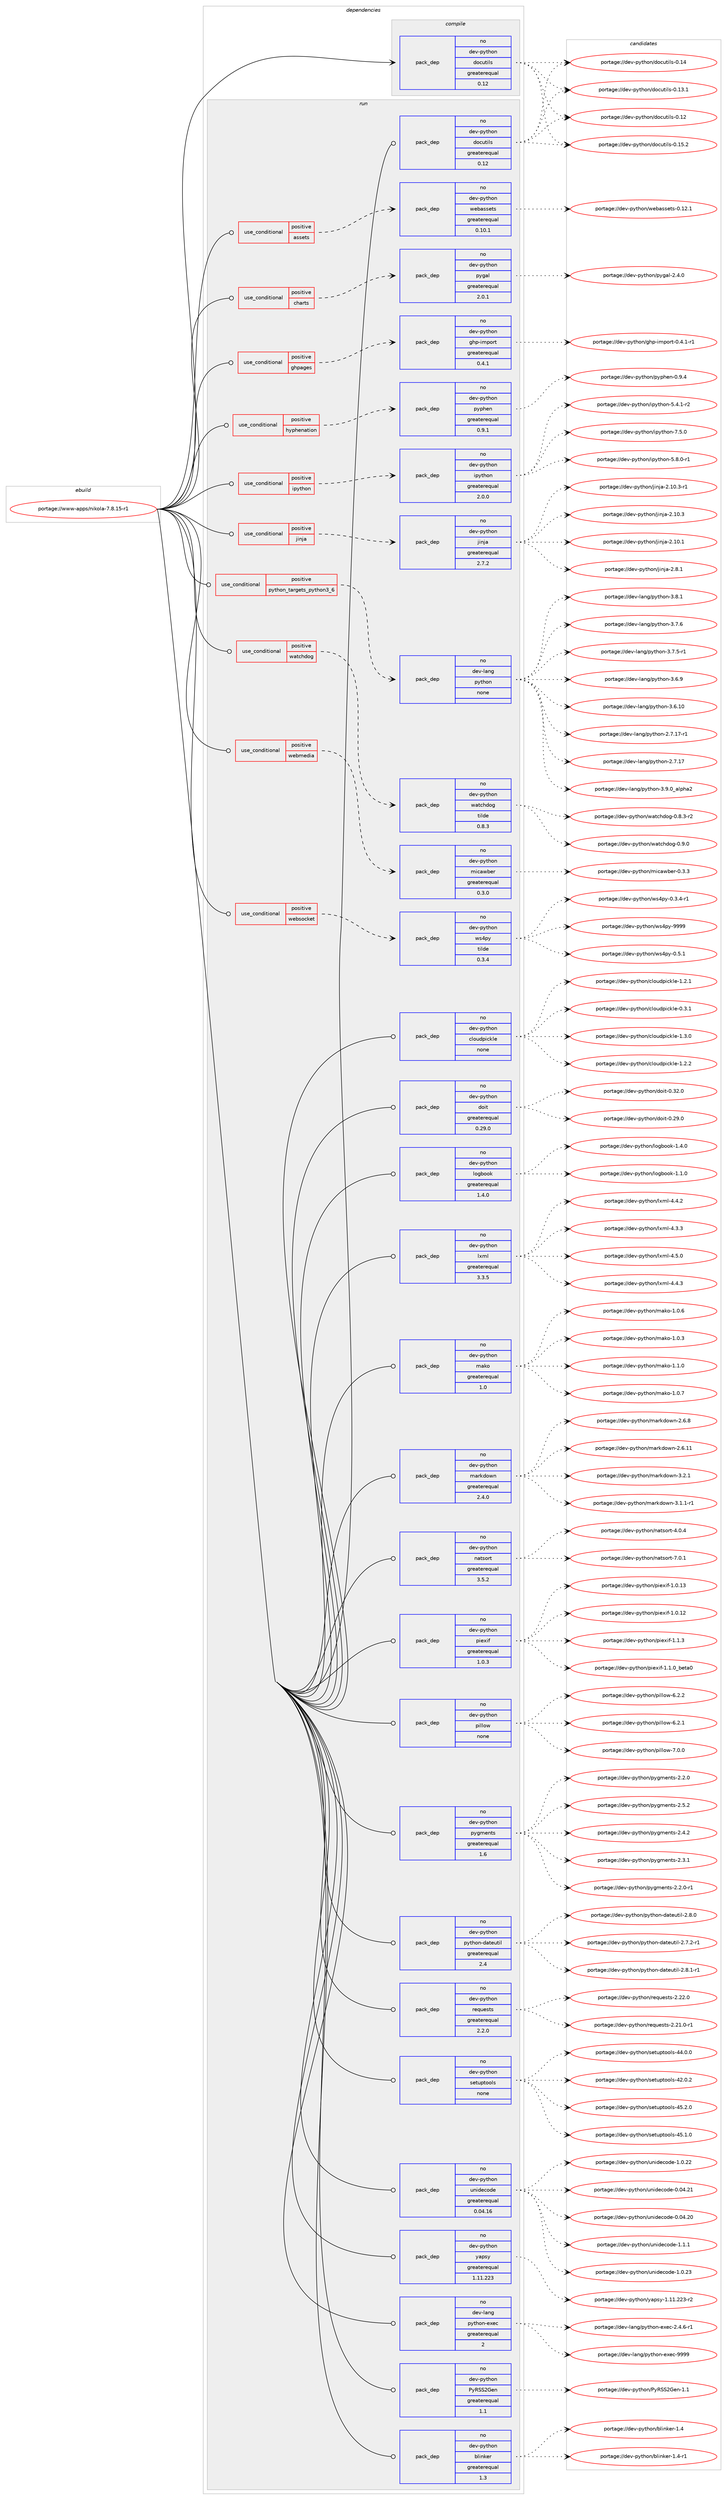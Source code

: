 digraph prolog {

# *************
# Graph options
# *************

newrank=true;
concentrate=true;
compound=true;
graph [rankdir=LR,fontname=Helvetica,fontsize=10,ranksep=1.5];#, ranksep=2.5, nodesep=0.2];
edge  [arrowhead=vee];
node  [fontname=Helvetica,fontsize=10];

# **********
# The ebuild
# **********

subgraph cluster_leftcol {
color=gray;
rank=same;
label=<<i>ebuild</i>>;
id [label="portage://www-apps/nikola-7.8.15-r1", color=red, width=4, href="../www-apps/nikola-7.8.15-r1.svg"];
}

# ****************
# The dependencies
# ****************

subgraph cluster_midcol {
color=gray;
label=<<i>dependencies</i>>;
subgraph cluster_compile {
fillcolor="#eeeeee";
style=filled;
label=<<i>compile</i>>;
subgraph pack27000 {
dependency33667 [label=<<TABLE BORDER="0" CELLBORDER="1" CELLSPACING="0" CELLPADDING="4" WIDTH="220"><TR><TD ROWSPAN="6" CELLPADDING="30">pack_dep</TD></TR><TR><TD WIDTH="110">no</TD></TR><TR><TD>dev-python</TD></TR><TR><TD>docutils</TD></TR><TR><TD>greaterequal</TD></TR><TR><TD>0.12</TD></TR></TABLE>>, shape=none, color=blue];
}
id:e -> dependency33667:w [weight=20,style="solid",arrowhead="vee"];
}
subgraph cluster_compileandrun {
fillcolor="#eeeeee";
style=filled;
label=<<i>compile and run</i>>;
}
subgraph cluster_run {
fillcolor="#eeeeee";
style=filled;
label=<<i>run</i>>;
subgraph cond6045 {
dependency33668 [label=<<TABLE BORDER="0" CELLBORDER="1" CELLSPACING="0" CELLPADDING="4"><TR><TD ROWSPAN="3" CELLPADDING="10">use_conditional</TD></TR><TR><TD>positive</TD></TR><TR><TD>assets</TD></TR></TABLE>>, shape=none, color=red];
subgraph pack27001 {
dependency33669 [label=<<TABLE BORDER="0" CELLBORDER="1" CELLSPACING="0" CELLPADDING="4" WIDTH="220"><TR><TD ROWSPAN="6" CELLPADDING="30">pack_dep</TD></TR><TR><TD WIDTH="110">no</TD></TR><TR><TD>dev-python</TD></TR><TR><TD>webassets</TD></TR><TR><TD>greaterequal</TD></TR><TR><TD>0.10.1</TD></TR></TABLE>>, shape=none, color=blue];
}
dependency33668:e -> dependency33669:w [weight=20,style="dashed",arrowhead="vee"];
}
id:e -> dependency33668:w [weight=20,style="solid",arrowhead="odot"];
subgraph cond6046 {
dependency33670 [label=<<TABLE BORDER="0" CELLBORDER="1" CELLSPACING="0" CELLPADDING="4"><TR><TD ROWSPAN="3" CELLPADDING="10">use_conditional</TD></TR><TR><TD>positive</TD></TR><TR><TD>charts</TD></TR></TABLE>>, shape=none, color=red];
subgraph pack27002 {
dependency33671 [label=<<TABLE BORDER="0" CELLBORDER="1" CELLSPACING="0" CELLPADDING="4" WIDTH="220"><TR><TD ROWSPAN="6" CELLPADDING="30">pack_dep</TD></TR><TR><TD WIDTH="110">no</TD></TR><TR><TD>dev-python</TD></TR><TR><TD>pygal</TD></TR><TR><TD>greaterequal</TD></TR><TR><TD>2.0.1</TD></TR></TABLE>>, shape=none, color=blue];
}
dependency33670:e -> dependency33671:w [weight=20,style="dashed",arrowhead="vee"];
}
id:e -> dependency33670:w [weight=20,style="solid",arrowhead="odot"];
subgraph cond6047 {
dependency33672 [label=<<TABLE BORDER="0" CELLBORDER="1" CELLSPACING="0" CELLPADDING="4"><TR><TD ROWSPAN="3" CELLPADDING="10">use_conditional</TD></TR><TR><TD>positive</TD></TR><TR><TD>ghpages</TD></TR></TABLE>>, shape=none, color=red];
subgraph pack27003 {
dependency33673 [label=<<TABLE BORDER="0" CELLBORDER="1" CELLSPACING="0" CELLPADDING="4" WIDTH="220"><TR><TD ROWSPAN="6" CELLPADDING="30">pack_dep</TD></TR><TR><TD WIDTH="110">no</TD></TR><TR><TD>dev-python</TD></TR><TR><TD>ghp-import</TD></TR><TR><TD>greaterequal</TD></TR><TR><TD>0.4.1</TD></TR></TABLE>>, shape=none, color=blue];
}
dependency33672:e -> dependency33673:w [weight=20,style="dashed",arrowhead="vee"];
}
id:e -> dependency33672:w [weight=20,style="solid",arrowhead="odot"];
subgraph cond6048 {
dependency33674 [label=<<TABLE BORDER="0" CELLBORDER="1" CELLSPACING="0" CELLPADDING="4"><TR><TD ROWSPAN="3" CELLPADDING="10">use_conditional</TD></TR><TR><TD>positive</TD></TR><TR><TD>hyphenation</TD></TR></TABLE>>, shape=none, color=red];
subgraph pack27004 {
dependency33675 [label=<<TABLE BORDER="0" CELLBORDER="1" CELLSPACING="0" CELLPADDING="4" WIDTH="220"><TR><TD ROWSPAN="6" CELLPADDING="30">pack_dep</TD></TR><TR><TD WIDTH="110">no</TD></TR><TR><TD>dev-python</TD></TR><TR><TD>pyphen</TD></TR><TR><TD>greaterequal</TD></TR><TR><TD>0.9.1</TD></TR></TABLE>>, shape=none, color=blue];
}
dependency33674:e -> dependency33675:w [weight=20,style="dashed",arrowhead="vee"];
}
id:e -> dependency33674:w [weight=20,style="solid",arrowhead="odot"];
subgraph cond6049 {
dependency33676 [label=<<TABLE BORDER="0" CELLBORDER="1" CELLSPACING="0" CELLPADDING="4"><TR><TD ROWSPAN="3" CELLPADDING="10">use_conditional</TD></TR><TR><TD>positive</TD></TR><TR><TD>ipython</TD></TR></TABLE>>, shape=none, color=red];
subgraph pack27005 {
dependency33677 [label=<<TABLE BORDER="0" CELLBORDER="1" CELLSPACING="0" CELLPADDING="4" WIDTH="220"><TR><TD ROWSPAN="6" CELLPADDING="30">pack_dep</TD></TR><TR><TD WIDTH="110">no</TD></TR><TR><TD>dev-python</TD></TR><TR><TD>ipython</TD></TR><TR><TD>greaterequal</TD></TR><TR><TD>2.0.0</TD></TR></TABLE>>, shape=none, color=blue];
}
dependency33676:e -> dependency33677:w [weight=20,style="dashed",arrowhead="vee"];
}
id:e -> dependency33676:w [weight=20,style="solid",arrowhead="odot"];
subgraph cond6050 {
dependency33678 [label=<<TABLE BORDER="0" CELLBORDER="1" CELLSPACING="0" CELLPADDING="4"><TR><TD ROWSPAN="3" CELLPADDING="10">use_conditional</TD></TR><TR><TD>positive</TD></TR><TR><TD>jinja</TD></TR></TABLE>>, shape=none, color=red];
subgraph pack27006 {
dependency33679 [label=<<TABLE BORDER="0" CELLBORDER="1" CELLSPACING="0" CELLPADDING="4" WIDTH="220"><TR><TD ROWSPAN="6" CELLPADDING="30">pack_dep</TD></TR><TR><TD WIDTH="110">no</TD></TR><TR><TD>dev-python</TD></TR><TR><TD>jinja</TD></TR><TR><TD>greaterequal</TD></TR><TR><TD>2.7.2</TD></TR></TABLE>>, shape=none, color=blue];
}
dependency33678:e -> dependency33679:w [weight=20,style="dashed",arrowhead="vee"];
}
id:e -> dependency33678:w [weight=20,style="solid",arrowhead="odot"];
subgraph cond6051 {
dependency33680 [label=<<TABLE BORDER="0" CELLBORDER="1" CELLSPACING="0" CELLPADDING="4"><TR><TD ROWSPAN="3" CELLPADDING="10">use_conditional</TD></TR><TR><TD>positive</TD></TR><TR><TD>python_targets_python3_6</TD></TR></TABLE>>, shape=none, color=red];
subgraph pack27007 {
dependency33681 [label=<<TABLE BORDER="0" CELLBORDER="1" CELLSPACING="0" CELLPADDING="4" WIDTH="220"><TR><TD ROWSPAN="6" CELLPADDING="30">pack_dep</TD></TR><TR><TD WIDTH="110">no</TD></TR><TR><TD>dev-lang</TD></TR><TR><TD>python</TD></TR><TR><TD>none</TD></TR><TR><TD></TD></TR></TABLE>>, shape=none, color=blue];
}
dependency33680:e -> dependency33681:w [weight=20,style="dashed",arrowhead="vee"];
}
id:e -> dependency33680:w [weight=20,style="solid",arrowhead="odot"];
subgraph cond6052 {
dependency33682 [label=<<TABLE BORDER="0" CELLBORDER="1" CELLSPACING="0" CELLPADDING="4"><TR><TD ROWSPAN="3" CELLPADDING="10">use_conditional</TD></TR><TR><TD>positive</TD></TR><TR><TD>watchdog</TD></TR></TABLE>>, shape=none, color=red];
subgraph pack27008 {
dependency33683 [label=<<TABLE BORDER="0" CELLBORDER="1" CELLSPACING="0" CELLPADDING="4" WIDTH="220"><TR><TD ROWSPAN="6" CELLPADDING="30">pack_dep</TD></TR><TR><TD WIDTH="110">no</TD></TR><TR><TD>dev-python</TD></TR><TR><TD>watchdog</TD></TR><TR><TD>tilde</TD></TR><TR><TD>0.8.3</TD></TR></TABLE>>, shape=none, color=blue];
}
dependency33682:e -> dependency33683:w [weight=20,style="dashed",arrowhead="vee"];
}
id:e -> dependency33682:w [weight=20,style="solid",arrowhead="odot"];
subgraph cond6053 {
dependency33684 [label=<<TABLE BORDER="0" CELLBORDER="1" CELLSPACING="0" CELLPADDING="4"><TR><TD ROWSPAN="3" CELLPADDING="10">use_conditional</TD></TR><TR><TD>positive</TD></TR><TR><TD>webmedia</TD></TR></TABLE>>, shape=none, color=red];
subgraph pack27009 {
dependency33685 [label=<<TABLE BORDER="0" CELLBORDER="1" CELLSPACING="0" CELLPADDING="4" WIDTH="220"><TR><TD ROWSPAN="6" CELLPADDING="30">pack_dep</TD></TR><TR><TD WIDTH="110">no</TD></TR><TR><TD>dev-python</TD></TR><TR><TD>micawber</TD></TR><TR><TD>greaterequal</TD></TR><TR><TD>0.3.0</TD></TR></TABLE>>, shape=none, color=blue];
}
dependency33684:e -> dependency33685:w [weight=20,style="dashed",arrowhead="vee"];
}
id:e -> dependency33684:w [weight=20,style="solid",arrowhead="odot"];
subgraph cond6054 {
dependency33686 [label=<<TABLE BORDER="0" CELLBORDER="1" CELLSPACING="0" CELLPADDING="4"><TR><TD ROWSPAN="3" CELLPADDING="10">use_conditional</TD></TR><TR><TD>positive</TD></TR><TR><TD>websocket</TD></TR></TABLE>>, shape=none, color=red];
subgraph pack27010 {
dependency33687 [label=<<TABLE BORDER="0" CELLBORDER="1" CELLSPACING="0" CELLPADDING="4" WIDTH="220"><TR><TD ROWSPAN="6" CELLPADDING="30">pack_dep</TD></TR><TR><TD WIDTH="110">no</TD></TR><TR><TD>dev-python</TD></TR><TR><TD>ws4py</TD></TR><TR><TD>tilde</TD></TR><TR><TD>0.3.4</TD></TR></TABLE>>, shape=none, color=blue];
}
dependency33686:e -> dependency33687:w [weight=20,style="dashed",arrowhead="vee"];
}
id:e -> dependency33686:w [weight=20,style="solid",arrowhead="odot"];
subgraph pack27011 {
dependency33688 [label=<<TABLE BORDER="0" CELLBORDER="1" CELLSPACING="0" CELLPADDING="4" WIDTH="220"><TR><TD ROWSPAN="6" CELLPADDING="30">pack_dep</TD></TR><TR><TD WIDTH="110">no</TD></TR><TR><TD>dev-lang</TD></TR><TR><TD>python-exec</TD></TR><TR><TD>greaterequal</TD></TR><TR><TD>2</TD></TR></TABLE>>, shape=none, color=blue];
}
id:e -> dependency33688:w [weight=20,style="solid",arrowhead="odot"];
subgraph pack27012 {
dependency33689 [label=<<TABLE BORDER="0" CELLBORDER="1" CELLSPACING="0" CELLPADDING="4" WIDTH="220"><TR><TD ROWSPAN="6" CELLPADDING="30">pack_dep</TD></TR><TR><TD WIDTH="110">no</TD></TR><TR><TD>dev-python</TD></TR><TR><TD>PyRSS2Gen</TD></TR><TR><TD>greaterequal</TD></TR><TR><TD>1.1</TD></TR></TABLE>>, shape=none, color=blue];
}
id:e -> dependency33689:w [weight=20,style="solid",arrowhead="odot"];
subgraph pack27013 {
dependency33690 [label=<<TABLE BORDER="0" CELLBORDER="1" CELLSPACING="0" CELLPADDING="4" WIDTH="220"><TR><TD ROWSPAN="6" CELLPADDING="30">pack_dep</TD></TR><TR><TD WIDTH="110">no</TD></TR><TR><TD>dev-python</TD></TR><TR><TD>blinker</TD></TR><TR><TD>greaterequal</TD></TR><TR><TD>1.3</TD></TR></TABLE>>, shape=none, color=blue];
}
id:e -> dependency33690:w [weight=20,style="solid",arrowhead="odot"];
subgraph pack27014 {
dependency33691 [label=<<TABLE BORDER="0" CELLBORDER="1" CELLSPACING="0" CELLPADDING="4" WIDTH="220"><TR><TD ROWSPAN="6" CELLPADDING="30">pack_dep</TD></TR><TR><TD WIDTH="110">no</TD></TR><TR><TD>dev-python</TD></TR><TR><TD>cloudpickle</TD></TR><TR><TD>none</TD></TR><TR><TD></TD></TR></TABLE>>, shape=none, color=blue];
}
id:e -> dependency33691:w [weight=20,style="solid",arrowhead="odot"];
subgraph pack27015 {
dependency33692 [label=<<TABLE BORDER="0" CELLBORDER="1" CELLSPACING="0" CELLPADDING="4" WIDTH="220"><TR><TD ROWSPAN="6" CELLPADDING="30">pack_dep</TD></TR><TR><TD WIDTH="110">no</TD></TR><TR><TD>dev-python</TD></TR><TR><TD>docutils</TD></TR><TR><TD>greaterequal</TD></TR><TR><TD>0.12</TD></TR></TABLE>>, shape=none, color=blue];
}
id:e -> dependency33692:w [weight=20,style="solid",arrowhead="odot"];
subgraph pack27016 {
dependency33693 [label=<<TABLE BORDER="0" CELLBORDER="1" CELLSPACING="0" CELLPADDING="4" WIDTH="220"><TR><TD ROWSPAN="6" CELLPADDING="30">pack_dep</TD></TR><TR><TD WIDTH="110">no</TD></TR><TR><TD>dev-python</TD></TR><TR><TD>doit</TD></TR><TR><TD>greaterequal</TD></TR><TR><TD>0.29.0</TD></TR></TABLE>>, shape=none, color=blue];
}
id:e -> dependency33693:w [weight=20,style="solid",arrowhead="odot"];
subgraph pack27017 {
dependency33694 [label=<<TABLE BORDER="0" CELLBORDER="1" CELLSPACING="0" CELLPADDING="4" WIDTH="220"><TR><TD ROWSPAN="6" CELLPADDING="30">pack_dep</TD></TR><TR><TD WIDTH="110">no</TD></TR><TR><TD>dev-python</TD></TR><TR><TD>logbook</TD></TR><TR><TD>greaterequal</TD></TR><TR><TD>1.4.0</TD></TR></TABLE>>, shape=none, color=blue];
}
id:e -> dependency33694:w [weight=20,style="solid",arrowhead="odot"];
subgraph pack27018 {
dependency33695 [label=<<TABLE BORDER="0" CELLBORDER="1" CELLSPACING="0" CELLPADDING="4" WIDTH="220"><TR><TD ROWSPAN="6" CELLPADDING="30">pack_dep</TD></TR><TR><TD WIDTH="110">no</TD></TR><TR><TD>dev-python</TD></TR><TR><TD>lxml</TD></TR><TR><TD>greaterequal</TD></TR><TR><TD>3.3.5</TD></TR></TABLE>>, shape=none, color=blue];
}
id:e -> dependency33695:w [weight=20,style="solid",arrowhead="odot"];
subgraph pack27019 {
dependency33696 [label=<<TABLE BORDER="0" CELLBORDER="1" CELLSPACING="0" CELLPADDING="4" WIDTH="220"><TR><TD ROWSPAN="6" CELLPADDING="30">pack_dep</TD></TR><TR><TD WIDTH="110">no</TD></TR><TR><TD>dev-python</TD></TR><TR><TD>mako</TD></TR><TR><TD>greaterequal</TD></TR><TR><TD>1.0</TD></TR></TABLE>>, shape=none, color=blue];
}
id:e -> dependency33696:w [weight=20,style="solid",arrowhead="odot"];
subgraph pack27020 {
dependency33697 [label=<<TABLE BORDER="0" CELLBORDER="1" CELLSPACING="0" CELLPADDING="4" WIDTH="220"><TR><TD ROWSPAN="6" CELLPADDING="30">pack_dep</TD></TR><TR><TD WIDTH="110">no</TD></TR><TR><TD>dev-python</TD></TR><TR><TD>markdown</TD></TR><TR><TD>greaterequal</TD></TR><TR><TD>2.4.0</TD></TR></TABLE>>, shape=none, color=blue];
}
id:e -> dependency33697:w [weight=20,style="solid",arrowhead="odot"];
subgraph pack27021 {
dependency33698 [label=<<TABLE BORDER="0" CELLBORDER="1" CELLSPACING="0" CELLPADDING="4" WIDTH="220"><TR><TD ROWSPAN="6" CELLPADDING="30">pack_dep</TD></TR><TR><TD WIDTH="110">no</TD></TR><TR><TD>dev-python</TD></TR><TR><TD>natsort</TD></TR><TR><TD>greaterequal</TD></TR><TR><TD>3.5.2</TD></TR></TABLE>>, shape=none, color=blue];
}
id:e -> dependency33698:w [weight=20,style="solid",arrowhead="odot"];
subgraph pack27022 {
dependency33699 [label=<<TABLE BORDER="0" CELLBORDER="1" CELLSPACING="0" CELLPADDING="4" WIDTH="220"><TR><TD ROWSPAN="6" CELLPADDING="30">pack_dep</TD></TR><TR><TD WIDTH="110">no</TD></TR><TR><TD>dev-python</TD></TR><TR><TD>piexif</TD></TR><TR><TD>greaterequal</TD></TR><TR><TD>1.0.3</TD></TR></TABLE>>, shape=none, color=blue];
}
id:e -> dependency33699:w [weight=20,style="solid",arrowhead="odot"];
subgraph pack27023 {
dependency33700 [label=<<TABLE BORDER="0" CELLBORDER="1" CELLSPACING="0" CELLPADDING="4" WIDTH="220"><TR><TD ROWSPAN="6" CELLPADDING="30">pack_dep</TD></TR><TR><TD WIDTH="110">no</TD></TR><TR><TD>dev-python</TD></TR><TR><TD>pillow</TD></TR><TR><TD>none</TD></TR><TR><TD></TD></TR></TABLE>>, shape=none, color=blue];
}
id:e -> dependency33700:w [weight=20,style="solid",arrowhead="odot"];
subgraph pack27024 {
dependency33701 [label=<<TABLE BORDER="0" CELLBORDER="1" CELLSPACING="0" CELLPADDING="4" WIDTH="220"><TR><TD ROWSPAN="6" CELLPADDING="30">pack_dep</TD></TR><TR><TD WIDTH="110">no</TD></TR><TR><TD>dev-python</TD></TR><TR><TD>pygments</TD></TR><TR><TD>greaterequal</TD></TR><TR><TD>1.6</TD></TR></TABLE>>, shape=none, color=blue];
}
id:e -> dependency33701:w [weight=20,style="solid",arrowhead="odot"];
subgraph pack27025 {
dependency33702 [label=<<TABLE BORDER="0" CELLBORDER="1" CELLSPACING="0" CELLPADDING="4" WIDTH="220"><TR><TD ROWSPAN="6" CELLPADDING="30">pack_dep</TD></TR><TR><TD WIDTH="110">no</TD></TR><TR><TD>dev-python</TD></TR><TR><TD>python-dateutil</TD></TR><TR><TD>greaterequal</TD></TR><TR><TD>2.4</TD></TR></TABLE>>, shape=none, color=blue];
}
id:e -> dependency33702:w [weight=20,style="solid",arrowhead="odot"];
subgraph pack27026 {
dependency33703 [label=<<TABLE BORDER="0" CELLBORDER="1" CELLSPACING="0" CELLPADDING="4" WIDTH="220"><TR><TD ROWSPAN="6" CELLPADDING="30">pack_dep</TD></TR><TR><TD WIDTH="110">no</TD></TR><TR><TD>dev-python</TD></TR><TR><TD>requests</TD></TR><TR><TD>greaterequal</TD></TR><TR><TD>2.2.0</TD></TR></TABLE>>, shape=none, color=blue];
}
id:e -> dependency33703:w [weight=20,style="solid",arrowhead="odot"];
subgraph pack27027 {
dependency33704 [label=<<TABLE BORDER="0" CELLBORDER="1" CELLSPACING="0" CELLPADDING="4" WIDTH="220"><TR><TD ROWSPAN="6" CELLPADDING="30">pack_dep</TD></TR><TR><TD WIDTH="110">no</TD></TR><TR><TD>dev-python</TD></TR><TR><TD>setuptools</TD></TR><TR><TD>none</TD></TR><TR><TD></TD></TR></TABLE>>, shape=none, color=blue];
}
id:e -> dependency33704:w [weight=20,style="solid",arrowhead="odot"];
subgraph pack27028 {
dependency33705 [label=<<TABLE BORDER="0" CELLBORDER="1" CELLSPACING="0" CELLPADDING="4" WIDTH="220"><TR><TD ROWSPAN="6" CELLPADDING="30">pack_dep</TD></TR><TR><TD WIDTH="110">no</TD></TR><TR><TD>dev-python</TD></TR><TR><TD>unidecode</TD></TR><TR><TD>greaterequal</TD></TR><TR><TD>0.04.16</TD></TR></TABLE>>, shape=none, color=blue];
}
id:e -> dependency33705:w [weight=20,style="solid",arrowhead="odot"];
subgraph pack27029 {
dependency33706 [label=<<TABLE BORDER="0" CELLBORDER="1" CELLSPACING="0" CELLPADDING="4" WIDTH="220"><TR><TD ROWSPAN="6" CELLPADDING="30">pack_dep</TD></TR><TR><TD WIDTH="110">no</TD></TR><TR><TD>dev-python</TD></TR><TR><TD>yapsy</TD></TR><TR><TD>greaterequal</TD></TR><TR><TD>1.11.223</TD></TR></TABLE>>, shape=none, color=blue];
}
id:e -> dependency33706:w [weight=20,style="solid",arrowhead="odot"];
}
}

# **************
# The candidates
# **************

subgraph cluster_choices {
rank=same;
color=gray;
label=<<i>candidates</i>>;

subgraph choice27000 {
color=black;
nodesep=1;
choice10010111845112121116104111110471001119911711610510811545484649534650 [label="portage://dev-python/docutils-0.15.2", color=red, width=4,href="../dev-python/docutils-0.15.2.svg"];
choice1001011184511212111610411111047100111991171161051081154548464952 [label="portage://dev-python/docutils-0.14", color=red, width=4,href="../dev-python/docutils-0.14.svg"];
choice10010111845112121116104111110471001119911711610510811545484649514649 [label="portage://dev-python/docutils-0.13.1", color=red, width=4,href="../dev-python/docutils-0.13.1.svg"];
choice1001011184511212111610411111047100111991171161051081154548464950 [label="portage://dev-python/docutils-0.12", color=red, width=4,href="../dev-python/docutils-0.12.svg"];
dependency33667:e -> choice10010111845112121116104111110471001119911711610510811545484649534650:w [style=dotted,weight="100"];
dependency33667:e -> choice1001011184511212111610411111047100111991171161051081154548464952:w [style=dotted,weight="100"];
dependency33667:e -> choice10010111845112121116104111110471001119911711610510811545484649514649:w [style=dotted,weight="100"];
dependency33667:e -> choice1001011184511212111610411111047100111991171161051081154548464950:w [style=dotted,weight="100"];
}
subgraph choice27001 {
color=black;
nodesep=1;
choice1001011184511212111610411111047119101989711511510111611545484649504649 [label="portage://dev-python/webassets-0.12.1", color=red, width=4,href="../dev-python/webassets-0.12.1.svg"];
dependency33669:e -> choice1001011184511212111610411111047119101989711511510111611545484649504649:w [style=dotted,weight="100"];
}
subgraph choice27002 {
color=black;
nodesep=1;
choice100101118451121211161041111104711212110397108455046524648 [label="portage://dev-python/pygal-2.4.0", color=red, width=4,href="../dev-python/pygal-2.4.0.svg"];
dependency33671:e -> choice100101118451121211161041111104711212110397108455046524648:w [style=dotted,weight="100"];
}
subgraph choice27003 {
color=black;
nodesep=1;
choice1001011184511212111610411111047103104112451051091121111141164548465246494511449 [label="portage://dev-python/ghp-import-0.4.1-r1", color=red, width=4,href="../dev-python/ghp-import-0.4.1-r1.svg"];
dependency33673:e -> choice1001011184511212111610411111047103104112451051091121111141164548465246494511449:w [style=dotted,weight="100"];
}
subgraph choice27004 {
color=black;
nodesep=1;
choice1001011184511212111610411111047112121112104101110454846574652 [label="portage://dev-python/pyphen-0.9.4", color=red, width=4,href="../dev-python/pyphen-0.9.4.svg"];
dependency33675:e -> choice1001011184511212111610411111047112121112104101110454846574652:w [style=dotted,weight="100"];
}
subgraph choice27005 {
color=black;
nodesep=1;
choice1001011184511212111610411111047105112121116104111110455546534648 [label="portage://dev-python/ipython-7.5.0", color=red, width=4,href="../dev-python/ipython-7.5.0.svg"];
choice10010111845112121116104111110471051121211161041111104553465646484511449 [label="portage://dev-python/ipython-5.8.0-r1", color=red, width=4,href="../dev-python/ipython-5.8.0-r1.svg"];
choice10010111845112121116104111110471051121211161041111104553465246494511450 [label="portage://dev-python/ipython-5.4.1-r2", color=red, width=4,href="../dev-python/ipython-5.4.1-r2.svg"];
dependency33677:e -> choice1001011184511212111610411111047105112121116104111110455546534648:w [style=dotted,weight="100"];
dependency33677:e -> choice10010111845112121116104111110471051121211161041111104553465646484511449:w [style=dotted,weight="100"];
dependency33677:e -> choice10010111845112121116104111110471051121211161041111104553465246494511450:w [style=dotted,weight="100"];
}
subgraph choice27006 {
color=black;
nodesep=1;
choice100101118451121211161041111104710610511010697455046564649 [label="portage://dev-python/jinja-2.8.1", color=red, width=4,href="../dev-python/jinja-2.8.1.svg"];
choice100101118451121211161041111104710610511010697455046494846514511449 [label="portage://dev-python/jinja-2.10.3-r1", color=red, width=4,href="../dev-python/jinja-2.10.3-r1.svg"];
choice10010111845112121116104111110471061051101069745504649484651 [label="portage://dev-python/jinja-2.10.3", color=red, width=4,href="../dev-python/jinja-2.10.3.svg"];
choice10010111845112121116104111110471061051101069745504649484649 [label="portage://dev-python/jinja-2.10.1", color=red, width=4,href="../dev-python/jinja-2.10.1.svg"];
dependency33679:e -> choice100101118451121211161041111104710610511010697455046564649:w [style=dotted,weight="100"];
dependency33679:e -> choice100101118451121211161041111104710610511010697455046494846514511449:w [style=dotted,weight="100"];
dependency33679:e -> choice10010111845112121116104111110471061051101069745504649484651:w [style=dotted,weight="100"];
dependency33679:e -> choice10010111845112121116104111110471061051101069745504649484649:w [style=dotted,weight="100"];
}
subgraph choice27007 {
color=black;
nodesep=1;
choice10010111845108971101034711212111610411111045514657464895971081121049750 [label="portage://dev-lang/python-3.9.0_alpha2", color=red, width=4,href="../dev-lang/python-3.9.0_alpha2.svg"];
choice100101118451089711010347112121116104111110455146564649 [label="portage://dev-lang/python-3.8.1", color=red, width=4,href="../dev-lang/python-3.8.1.svg"];
choice100101118451089711010347112121116104111110455146554654 [label="portage://dev-lang/python-3.7.6", color=red, width=4,href="../dev-lang/python-3.7.6.svg"];
choice1001011184510897110103471121211161041111104551465546534511449 [label="portage://dev-lang/python-3.7.5-r1", color=red, width=4,href="../dev-lang/python-3.7.5-r1.svg"];
choice100101118451089711010347112121116104111110455146544657 [label="portage://dev-lang/python-3.6.9", color=red, width=4,href="../dev-lang/python-3.6.9.svg"];
choice10010111845108971101034711212111610411111045514654464948 [label="portage://dev-lang/python-3.6.10", color=red, width=4,href="../dev-lang/python-3.6.10.svg"];
choice100101118451089711010347112121116104111110455046554649554511449 [label="portage://dev-lang/python-2.7.17-r1", color=red, width=4,href="../dev-lang/python-2.7.17-r1.svg"];
choice10010111845108971101034711212111610411111045504655464955 [label="portage://dev-lang/python-2.7.17", color=red, width=4,href="../dev-lang/python-2.7.17.svg"];
dependency33681:e -> choice10010111845108971101034711212111610411111045514657464895971081121049750:w [style=dotted,weight="100"];
dependency33681:e -> choice100101118451089711010347112121116104111110455146564649:w [style=dotted,weight="100"];
dependency33681:e -> choice100101118451089711010347112121116104111110455146554654:w [style=dotted,weight="100"];
dependency33681:e -> choice1001011184510897110103471121211161041111104551465546534511449:w [style=dotted,weight="100"];
dependency33681:e -> choice100101118451089711010347112121116104111110455146544657:w [style=dotted,weight="100"];
dependency33681:e -> choice10010111845108971101034711212111610411111045514654464948:w [style=dotted,weight="100"];
dependency33681:e -> choice100101118451089711010347112121116104111110455046554649554511449:w [style=dotted,weight="100"];
dependency33681:e -> choice10010111845108971101034711212111610411111045504655464955:w [style=dotted,weight="100"];
}
subgraph choice27008 {
color=black;
nodesep=1;
choice10010111845112121116104111110471199711699104100111103454846574648 [label="portage://dev-python/watchdog-0.9.0", color=red, width=4,href="../dev-python/watchdog-0.9.0.svg"];
choice100101118451121211161041111104711997116991041001111034548465646514511450 [label="portage://dev-python/watchdog-0.8.3-r2", color=red, width=4,href="../dev-python/watchdog-0.8.3-r2.svg"];
dependency33683:e -> choice10010111845112121116104111110471199711699104100111103454846574648:w [style=dotted,weight="100"];
dependency33683:e -> choice100101118451121211161041111104711997116991041001111034548465646514511450:w [style=dotted,weight="100"];
}
subgraph choice27009 {
color=black;
nodesep=1;
choice1001011184511212111610411111047109105999711998101114454846514651 [label="portage://dev-python/micawber-0.3.3", color=red, width=4,href="../dev-python/micawber-0.3.3.svg"];
dependency33685:e -> choice1001011184511212111610411111047109105999711998101114454846514651:w [style=dotted,weight="100"];
}
subgraph choice27010 {
color=black;
nodesep=1;
choice1001011184511212111610411111047119115521121214557575757 [label="portage://dev-python/ws4py-9999", color=red, width=4,href="../dev-python/ws4py-9999.svg"];
choice100101118451121211161041111104711911552112121454846534649 [label="portage://dev-python/ws4py-0.5.1", color=red, width=4,href="../dev-python/ws4py-0.5.1.svg"];
choice1001011184511212111610411111047119115521121214548465146524511449 [label="portage://dev-python/ws4py-0.3.4-r1", color=red, width=4,href="../dev-python/ws4py-0.3.4-r1.svg"];
dependency33687:e -> choice1001011184511212111610411111047119115521121214557575757:w [style=dotted,weight="100"];
dependency33687:e -> choice100101118451121211161041111104711911552112121454846534649:w [style=dotted,weight="100"];
dependency33687:e -> choice1001011184511212111610411111047119115521121214548465146524511449:w [style=dotted,weight="100"];
}
subgraph choice27011 {
color=black;
nodesep=1;
choice10010111845108971101034711212111610411111045101120101994557575757 [label="portage://dev-lang/python-exec-9999", color=red, width=4,href="../dev-lang/python-exec-9999.svg"];
choice10010111845108971101034711212111610411111045101120101994550465246544511449 [label="portage://dev-lang/python-exec-2.4.6-r1", color=red, width=4,href="../dev-lang/python-exec-2.4.6-r1.svg"];
dependency33688:e -> choice10010111845108971101034711212111610411111045101120101994557575757:w [style=dotted,weight="100"];
dependency33688:e -> choice10010111845108971101034711212111610411111045101120101994550465246544511449:w [style=dotted,weight="100"];
}
subgraph choice27012 {
color=black;
nodesep=1;
choice100101118451121211161041111104780121828383507110111045494649 [label="portage://dev-python/PyRSS2Gen-1.1", color=red, width=4,href="../dev-python/PyRSS2Gen-1.1.svg"];
dependency33689:e -> choice100101118451121211161041111104780121828383507110111045494649:w [style=dotted,weight="100"];
}
subgraph choice27013 {
color=black;
nodesep=1;
choice100101118451121211161041111104798108105110107101114454946524511449 [label="portage://dev-python/blinker-1.4-r1", color=red, width=4,href="../dev-python/blinker-1.4-r1.svg"];
choice10010111845112121116104111110479810810511010710111445494652 [label="portage://dev-python/blinker-1.4", color=red, width=4,href="../dev-python/blinker-1.4.svg"];
dependency33690:e -> choice100101118451121211161041111104798108105110107101114454946524511449:w [style=dotted,weight="100"];
dependency33690:e -> choice10010111845112121116104111110479810810511010710111445494652:w [style=dotted,weight="100"];
}
subgraph choice27014 {
color=black;
nodesep=1;
choice10010111845112121116104111110479910811111710011210599107108101454946514648 [label="portage://dev-python/cloudpickle-1.3.0", color=red, width=4,href="../dev-python/cloudpickle-1.3.0.svg"];
choice10010111845112121116104111110479910811111710011210599107108101454946504650 [label="portage://dev-python/cloudpickle-1.2.2", color=red, width=4,href="../dev-python/cloudpickle-1.2.2.svg"];
choice10010111845112121116104111110479910811111710011210599107108101454946504649 [label="portage://dev-python/cloudpickle-1.2.1", color=red, width=4,href="../dev-python/cloudpickle-1.2.1.svg"];
choice10010111845112121116104111110479910811111710011210599107108101454846514649 [label="portage://dev-python/cloudpickle-0.3.1", color=red, width=4,href="../dev-python/cloudpickle-0.3.1.svg"];
dependency33691:e -> choice10010111845112121116104111110479910811111710011210599107108101454946514648:w [style=dotted,weight="100"];
dependency33691:e -> choice10010111845112121116104111110479910811111710011210599107108101454946504650:w [style=dotted,weight="100"];
dependency33691:e -> choice10010111845112121116104111110479910811111710011210599107108101454946504649:w [style=dotted,weight="100"];
dependency33691:e -> choice10010111845112121116104111110479910811111710011210599107108101454846514649:w [style=dotted,weight="100"];
}
subgraph choice27015 {
color=black;
nodesep=1;
choice10010111845112121116104111110471001119911711610510811545484649534650 [label="portage://dev-python/docutils-0.15.2", color=red, width=4,href="../dev-python/docutils-0.15.2.svg"];
choice1001011184511212111610411111047100111991171161051081154548464952 [label="portage://dev-python/docutils-0.14", color=red, width=4,href="../dev-python/docutils-0.14.svg"];
choice10010111845112121116104111110471001119911711610510811545484649514649 [label="portage://dev-python/docutils-0.13.1", color=red, width=4,href="../dev-python/docutils-0.13.1.svg"];
choice1001011184511212111610411111047100111991171161051081154548464950 [label="portage://dev-python/docutils-0.12", color=red, width=4,href="../dev-python/docutils-0.12.svg"];
dependency33692:e -> choice10010111845112121116104111110471001119911711610510811545484649534650:w [style=dotted,weight="100"];
dependency33692:e -> choice1001011184511212111610411111047100111991171161051081154548464952:w [style=dotted,weight="100"];
dependency33692:e -> choice10010111845112121116104111110471001119911711610510811545484649514649:w [style=dotted,weight="100"];
dependency33692:e -> choice1001011184511212111610411111047100111991171161051081154548464950:w [style=dotted,weight="100"];
}
subgraph choice27016 {
color=black;
nodesep=1;
choice100101118451121211161041111104710011110511645484651504648 [label="portage://dev-python/doit-0.32.0", color=red, width=4,href="../dev-python/doit-0.32.0.svg"];
choice100101118451121211161041111104710011110511645484650574648 [label="portage://dev-python/doit-0.29.0", color=red, width=4,href="../dev-python/doit-0.29.0.svg"];
dependency33693:e -> choice100101118451121211161041111104710011110511645484651504648:w [style=dotted,weight="100"];
dependency33693:e -> choice100101118451121211161041111104710011110511645484650574648:w [style=dotted,weight="100"];
}
subgraph choice27017 {
color=black;
nodesep=1;
choice100101118451121211161041111104710811110398111111107454946524648 [label="portage://dev-python/logbook-1.4.0", color=red, width=4,href="../dev-python/logbook-1.4.0.svg"];
choice100101118451121211161041111104710811110398111111107454946494648 [label="portage://dev-python/logbook-1.1.0", color=red, width=4,href="../dev-python/logbook-1.1.0.svg"];
dependency33694:e -> choice100101118451121211161041111104710811110398111111107454946524648:w [style=dotted,weight="100"];
dependency33694:e -> choice100101118451121211161041111104710811110398111111107454946494648:w [style=dotted,weight="100"];
}
subgraph choice27018 {
color=black;
nodesep=1;
choice1001011184511212111610411111047108120109108455246534648 [label="portage://dev-python/lxml-4.5.0", color=red, width=4,href="../dev-python/lxml-4.5.0.svg"];
choice1001011184511212111610411111047108120109108455246524651 [label="portage://dev-python/lxml-4.4.3", color=red, width=4,href="../dev-python/lxml-4.4.3.svg"];
choice1001011184511212111610411111047108120109108455246524650 [label="portage://dev-python/lxml-4.4.2", color=red, width=4,href="../dev-python/lxml-4.4.2.svg"];
choice1001011184511212111610411111047108120109108455246514651 [label="portage://dev-python/lxml-4.3.3", color=red, width=4,href="../dev-python/lxml-4.3.3.svg"];
dependency33695:e -> choice1001011184511212111610411111047108120109108455246534648:w [style=dotted,weight="100"];
dependency33695:e -> choice1001011184511212111610411111047108120109108455246524651:w [style=dotted,weight="100"];
dependency33695:e -> choice1001011184511212111610411111047108120109108455246524650:w [style=dotted,weight="100"];
dependency33695:e -> choice1001011184511212111610411111047108120109108455246514651:w [style=dotted,weight="100"];
}
subgraph choice27019 {
color=black;
nodesep=1;
choice100101118451121211161041111104710997107111454946494648 [label="portage://dev-python/mako-1.1.0", color=red, width=4,href="../dev-python/mako-1.1.0.svg"];
choice100101118451121211161041111104710997107111454946484655 [label="portage://dev-python/mako-1.0.7", color=red, width=4,href="../dev-python/mako-1.0.7.svg"];
choice100101118451121211161041111104710997107111454946484654 [label="portage://dev-python/mako-1.0.6", color=red, width=4,href="../dev-python/mako-1.0.6.svg"];
choice100101118451121211161041111104710997107111454946484651 [label="portage://dev-python/mako-1.0.3", color=red, width=4,href="../dev-python/mako-1.0.3.svg"];
dependency33696:e -> choice100101118451121211161041111104710997107111454946494648:w [style=dotted,weight="100"];
dependency33696:e -> choice100101118451121211161041111104710997107111454946484655:w [style=dotted,weight="100"];
dependency33696:e -> choice100101118451121211161041111104710997107111454946484654:w [style=dotted,weight="100"];
dependency33696:e -> choice100101118451121211161041111104710997107111454946484651:w [style=dotted,weight="100"];
}
subgraph choice27020 {
color=black;
nodesep=1;
choice100101118451121211161041111104710997114107100111119110455146504649 [label="portage://dev-python/markdown-3.2.1", color=red, width=4,href="../dev-python/markdown-3.2.1.svg"];
choice1001011184511212111610411111047109971141071001111191104551464946494511449 [label="portage://dev-python/markdown-3.1.1-r1", color=red, width=4,href="../dev-python/markdown-3.1.1-r1.svg"];
choice100101118451121211161041111104710997114107100111119110455046544656 [label="portage://dev-python/markdown-2.6.8", color=red, width=4,href="../dev-python/markdown-2.6.8.svg"];
choice10010111845112121116104111110471099711410710011111911045504654464949 [label="portage://dev-python/markdown-2.6.11", color=red, width=4,href="../dev-python/markdown-2.6.11.svg"];
dependency33697:e -> choice100101118451121211161041111104710997114107100111119110455146504649:w [style=dotted,weight="100"];
dependency33697:e -> choice1001011184511212111610411111047109971141071001111191104551464946494511449:w [style=dotted,weight="100"];
dependency33697:e -> choice100101118451121211161041111104710997114107100111119110455046544656:w [style=dotted,weight="100"];
dependency33697:e -> choice10010111845112121116104111110471099711410710011111911045504654464949:w [style=dotted,weight="100"];
}
subgraph choice27021 {
color=black;
nodesep=1;
choice100101118451121211161041111104711097116115111114116455546484649 [label="portage://dev-python/natsort-7.0.1", color=red, width=4,href="../dev-python/natsort-7.0.1.svg"];
choice100101118451121211161041111104711097116115111114116455246484652 [label="portage://dev-python/natsort-4.0.4", color=red, width=4,href="../dev-python/natsort-4.0.4.svg"];
dependency33698:e -> choice100101118451121211161041111104711097116115111114116455546484649:w [style=dotted,weight="100"];
dependency33698:e -> choice100101118451121211161041111104711097116115111114116455246484652:w [style=dotted,weight="100"];
}
subgraph choice27022 {
color=black;
nodesep=1;
choice1001011184511212111610411111047112105101120105102454946494651 [label="portage://dev-python/piexif-1.1.3", color=red, width=4,href="../dev-python/piexif-1.1.3.svg"];
choice100101118451121211161041111104711210510112010510245494649464895981011169748 [label="portage://dev-python/piexif-1.1.0_beta0", color=red, width=4,href="../dev-python/piexif-1.1.0_beta0.svg"];
choice100101118451121211161041111104711210510112010510245494648464951 [label="portage://dev-python/piexif-1.0.13", color=red, width=4,href="../dev-python/piexif-1.0.13.svg"];
choice100101118451121211161041111104711210510112010510245494648464950 [label="portage://dev-python/piexif-1.0.12", color=red, width=4,href="../dev-python/piexif-1.0.12.svg"];
dependency33699:e -> choice1001011184511212111610411111047112105101120105102454946494651:w [style=dotted,weight="100"];
dependency33699:e -> choice100101118451121211161041111104711210510112010510245494649464895981011169748:w [style=dotted,weight="100"];
dependency33699:e -> choice100101118451121211161041111104711210510112010510245494648464951:w [style=dotted,weight="100"];
dependency33699:e -> choice100101118451121211161041111104711210510112010510245494648464950:w [style=dotted,weight="100"];
}
subgraph choice27023 {
color=black;
nodesep=1;
choice1001011184511212111610411111047112105108108111119455546484648 [label="portage://dev-python/pillow-7.0.0", color=red, width=4,href="../dev-python/pillow-7.0.0.svg"];
choice1001011184511212111610411111047112105108108111119455446504650 [label="portage://dev-python/pillow-6.2.2", color=red, width=4,href="../dev-python/pillow-6.2.2.svg"];
choice1001011184511212111610411111047112105108108111119455446504649 [label="portage://dev-python/pillow-6.2.1", color=red, width=4,href="../dev-python/pillow-6.2.1.svg"];
dependency33700:e -> choice1001011184511212111610411111047112105108108111119455546484648:w [style=dotted,weight="100"];
dependency33700:e -> choice1001011184511212111610411111047112105108108111119455446504650:w [style=dotted,weight="100"];
dependency33700:e -> choice1001011184511212111610411111047112105108108111119455446504649:w [style=dotted,weight="100"];
}
subgraph choice27024 {
color=black;
nodesep=1;
choice1001011184511212111610411111047112121103109101110116115455046534650 [label="portage://dev-python/pygments-2.5.2", color=red, width=4,href="../dev-python/pygments-2.5.2.svg"];
choice1001011184511212111610411111047112121103109101110116115455046524650 [label="portage://dev-python/pygments-2.4.2", color=red, width=4,href="../dev-python/pygments-2.4.2.svg"];
choice1001011184511212111610411111047112121103109101110116115455046514649 [label="portage://dev-python/pygments-2.3.1", color=red, width=4,href="../dev-python/pygments-2.3.1.svg"];
choice10010111845112121116104111110471121211031091011101161154550465046484511449 [label="portage://dev-python/pygments-2.2.0-r1", color=red, width=4,href="../dev-python/pygments-2.2.0-r1.svg"];
choice1001011184511212111610411111047112121103109101110116115455046504648 [label="portage://dev-python/pygments-2.2.0", color=red, width=4,href="../dev-python/pygments-2.2.0.svg"];
dependency33701:e -> choice1001011184511212111610411111047112121103109101110116115455046534650:w [style=dotted,weight="100"];
dependency33701:e -> choice1001011184511212111610411111047112121103109101110116115455046524650:w [style=dotted,weight="100"];
dependency33701:e -> choice1001011184511212111610411111047112121103109101110116115455046514649:w [style=dotted,weight="100"];
dependency33701:e -> choice10010111845112121116104111110471121211031091011101161154550465046484511449:w [style=dotted,weight="100"];
dependency33701:e -> choice1001011184511212111610411111047112121103109101110116115455046504648:w [style=dotted,weight="100"];
}
subgraph choice27025 {
color=black;
nodesep=1;
choice100101118451121211161041111104711212111610411111045100971161011171161051084550465646494511449 [label="portage://dev-python/python-dateutil-2.8.1-r1", color=red, width=4,href="../dev-python/python-dateutil-2.8.1-r1.svg"];
choice10010111845112121116104111110471121211161041111104510097116101117116105108455046564648 [label="portage://dev-python/python-dateutil-2.8.0", color=red, width=4,href="../dev-python/python-dateutil-2.8.0.svg"];
choice100101118451121211161041111104711212111610411111045100971161011171161051084550465546504511449 [label="portage://dev-python/python-dateutil-2.7.2-r1", color=red, width=4,href="../dev-python/python-dateutil-2.7.2-r1.svg"];
dependency33702:e -> choice100101118451121211161041111104711212111610411111045100971161011171161051084550465646494511449:w [style=dotted,weight="100"];
dependency33702:e -> choice10010111845112121116104111110471121211161041111104510097116101117116105108455046564648:w [style=dotted,weight="100"];
dependency33702:e -> choice100101118451121211161041111104711212111610411111045100971161011171161051084550465546504511449:w [style=dotted,weight="100"];
}
subgraph choice27026 {
color=black;
nodesep=1;
choice100101118451121211161041111104711410111311710111511611545504650504648 [label="portage://dev-python/requests-2.22.0", color=red, width=4,href="../dev-python/requests-2.22.0.svg"];
choice1001011184511212111610411111047114101113117101115116115455046504946484511449 [label="portage://dev-python/requests-2.21.0-r1", color=red, width=4,href="../dev-python/requests-2.21.0-r1.svg"];
dependency33703:e -> choice100101118451121211161041111104711410111311710111511611545504650504648:w [style=dotted,weight="100"];
dependency33703:e -> choice1001011184511212111610411111047114101113117101115116115455046504946484511449:w [style=dotted,weight="100"];
}
subgraph choice27027 {
color=black;
nodesep=1;
choice100101118451121211161041111104711510111611711211611111110811545525346504648 [label="portage://dev-python/setuptools-45.2.0", color=red, width=4,href="../dev-python/setuptools-45.2.0.svg"];
choice100101118451121211161041111104711510111611711211611111110811545525346494648 [label="portage://dev-python/setuptools-45.1.0", color=red, width=4,href="../dev-python/setuptools-45.1.0.svg"];
choice100101118451121211161041111104711510111611711211611111110811545525246484648 [label="portage://dev-python/setuptools-44.0.0", color=red, width=4,href="../dev-python/setuptools-44.0.0.svg"];
choice100101118451121211161041111104711510111611711211611111110811545525046484650 [label="portage://dev-python/setuptools-42.0.2", color=red, width=4,href="../dev-python/setuptools-42.0.2.svg"];
dependency33704:e -> choice100101118451121211161041111104711510111611711211611111110811545525346504648:w [style=dotted,weight="100"];
dependency33704:e -> choice100101118451121211161041111104711510111611711211611111110811545525346494648:w [style=dotted,weight="100"];
dependency33704:e -> choice100101118451121211161041111104711510111611711211611111110811545525246484648:w [style=dotted,weight="100"];
dependency33704:e -> choice100101118451121211161041111104711510111611711211611111110811545525046484650:w [style=dotted,weight="100"];
}
subgraph choice27028 {
color=black;
nodesep=1;
choice100101118451121211161041111104711711010510010199111100101454946494649 [label="portage://dev-python/unidecode-1.1.1", color=red, width=4,href="../dev-python/unidecode-1.1.1.svg"];
choice10010111845112121116104111110471171101051001019911110010145494648465051 [label="portage://dev-python/unidecode-1.0.23", color=red, width=4,href="../dev-python/unidecode-1.0.23.svg"];
choice10010111845112121116104111110471171101051001019911110010145494648465050 [label="portage://dev-python/unidecode-1.0.22", color=red, width=4,href="../dev-python/unidecode-1.0.22.svg"];
choice1001011184511212111610411111047117110105100101991111001014548464852465049 [label="portage://dev-python/unidecode-0.04.21", color=red, width=4,href="../dev-python/unidecode-0.04.21.svg"];
choice1001011184511212111610411111047117110105100101991111001014548464852465048 [label="portage://dev-python/unidecode-0.04.20", color=red, width=4,href="../dev-python/unidecode-0.04.20.svg"];
dependency33705:e -> choice100101118451121211161041111104711711010510010199111100101454946494649:w [style=dotted,weight="100"];
dependency33705:e -> choice10010111845112121116104111110471171101051001019911110010145494648465051:w [style=dotted,weight="100"];
dependency33705:e -> choice10010111845112121116104111110471171101051001019911110010145494648465050:w [style=dotted,weight="100"];
dependency33705:e -> choice1001011184511212111610411111047117110105100101991111001014548464852465049:w [style=dotted,weight="100"];
dependency33705:e -> choice1001011184511212111610411111047117110105100101991111001014548464852465048:w [style=dotted,weight="100"];
}
subgraph choice27029 {
color=black;
nodesep=1;
choice1001011184511212111610411111047121971121151214549464949465050514511450 [label="portage://dev-python/yapsy-1.11.223-r2", color=red, width=4,href="../dev-python/yapsy-1.11.223-r2.svg"];
dependency33706:e -> choice1001011184511212111610411111047121971121151214549464949465050514511450:w [style=dotted,weight="100"];
}
}

}

